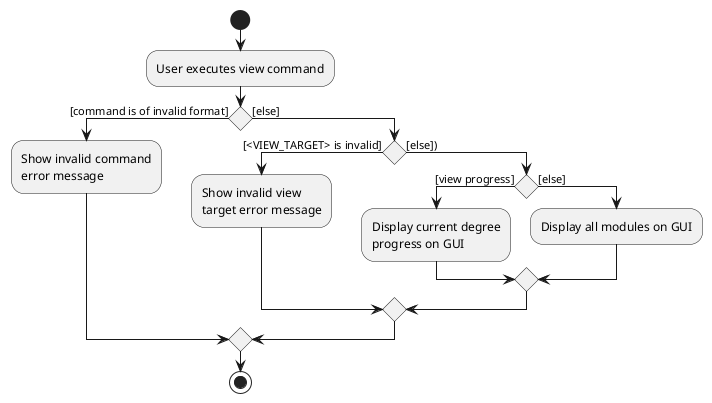 @startuml
start
:User executes view command;

'Since the beta syntax does not support placing the condition outside the
'diamond we place it as the true branch instead.

if () then ([command is of invalid format])
    :Show invalid command
    error message;

else ([else])
    if () then ([<VIEW_TARGET> is invalid])
        :Show invalid view
        target error message;
    else ([else]))
        if () then ([view progress])
            :Display current degree
            progress on GUI;
        else ([else])
            :Display all modules on GUI;
        endif
    endif
endif

stop
@enduml
